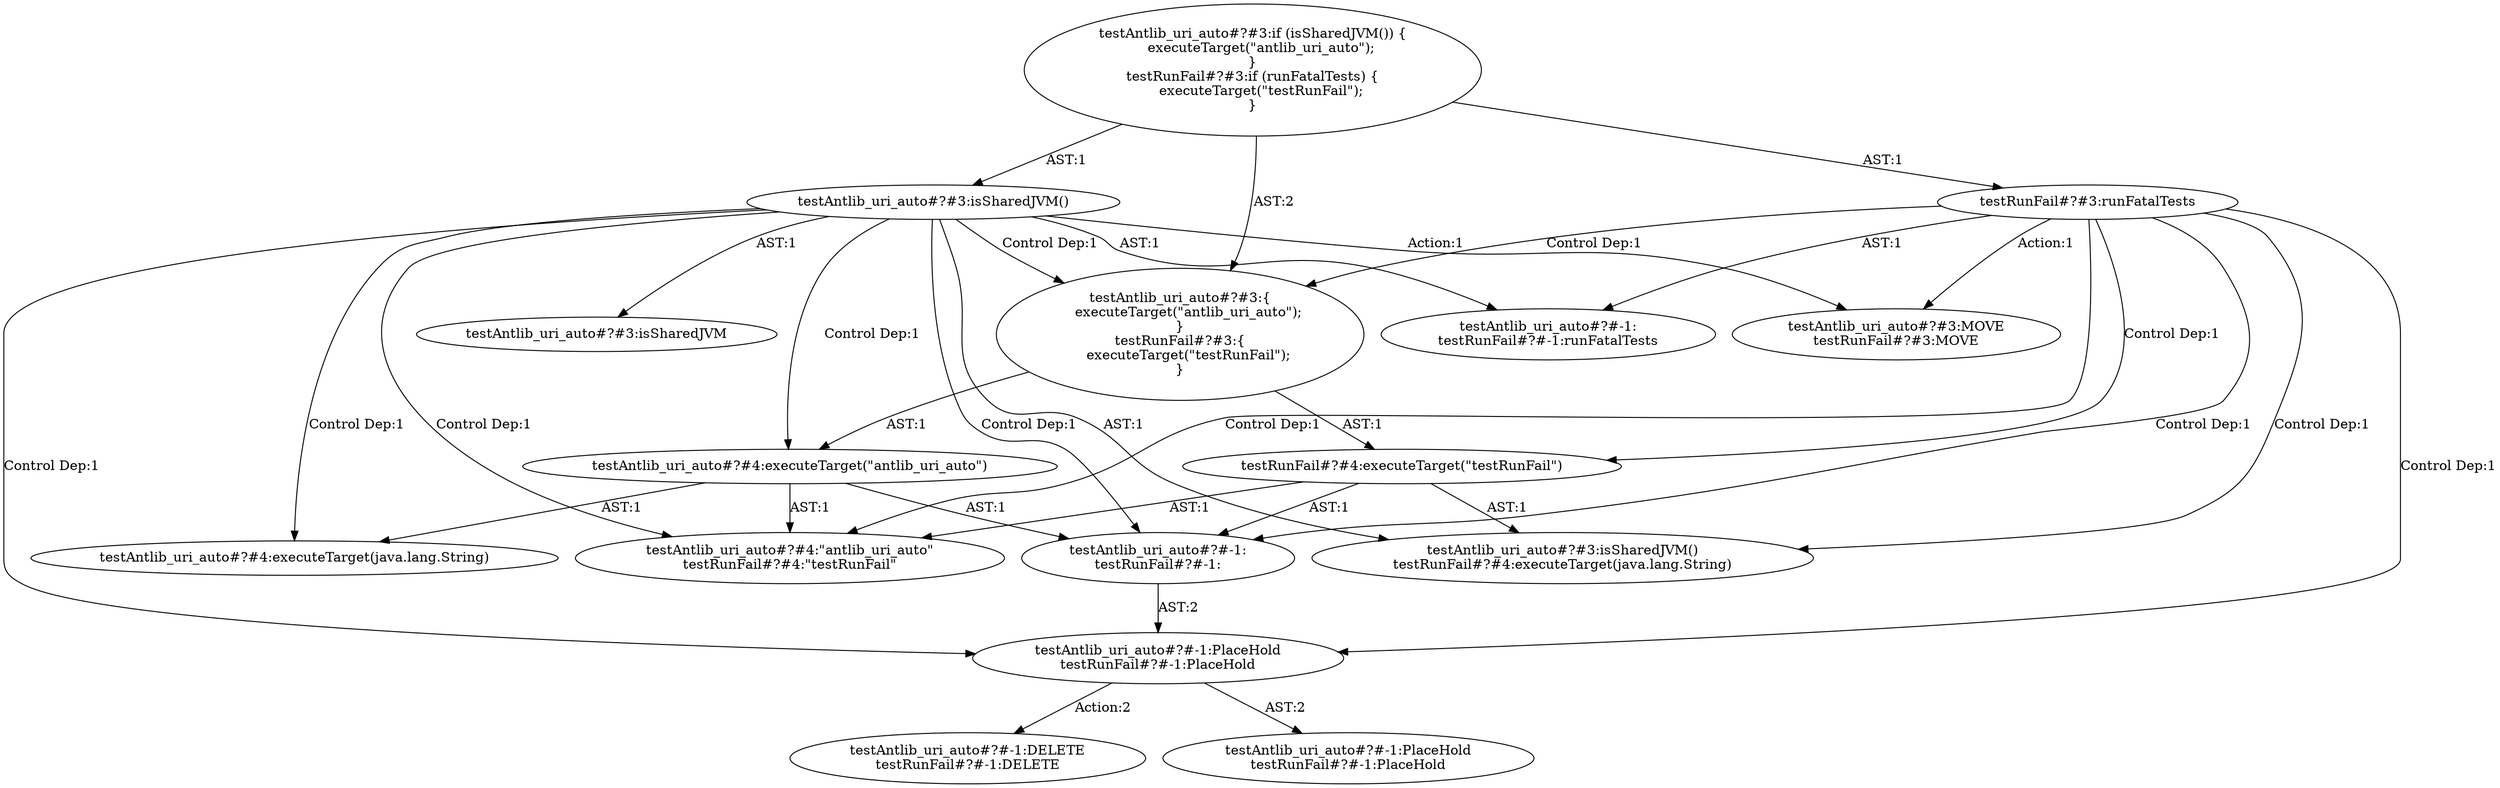 digraph "Pattern" {
0 [label="testAntlib_uri_auto#?#-1:DELETE
testRunFail#?#-1:DELETE" shape=ellipse]
1 [label="testAntlib_uri_auto#?#-1:PlaceHold
testRunFail#?#-1:PlaceHold" shape=ellipse]
2 [label="testAntlib_uri_auto#?#3:isSharedJVM()" shape=ellipse]
3 [label="testAntlib_uri_auto#?#3:if (isSharedJVM()) \{
    executeTarget(\"antlib_uri_auto\");
\}
testRunFail#?#3:if (runFatalTests) \{
    executeTarget(\"testRunFail\");
\}" shape=ellipse]
4 [label="testAntlib_uri_auto#?#3:isSharedJVM" shape=ellipse]
5 [label="testAntlib_uri_auto#?#-1:
testRunFail#?#-1:runFatalTests" shape=ellipse]
6 [label="testAntlib_uri_auto#?#3:isSharedJVM()
testRunFail#?#4:executeTarget(java.lang.String)" shape=ellipse]
7 [label="testAntlib_uri_auto#?#3:\{
    executeTarget(\"antlib_uri_auto\");
\}
testRunFail#?#3:\{
    executeTarget(\"testRunFail\");
\}" shape=ellipse]
8 [label="testAntlib_uri_auto#?#4:executeTarget(\"antlib_uri_auto\")" shape=ellipse]
9 [label="testAntlib_uri_auto#?#4:executeTarget(java.lang.String)" shape=ellipse]
10 [label="testAntlib_uri_auto#?#-1:
testRunFail#?#-1:" shape=ellipse]
11 [label="testAntlib_uri_auto#?#4:\"antlib_uri_auto\"
testRunFail#?#4:\"testRunFail\"" shape=ellipse]
12 [label="testAntlib_uri_auto#?#3:MOVE
testRunFail#?#3:MOVE" shape=ellipse]
13 [label="testAntlib_uri_auto#?#-1:PlaceHold
testRunFail#?#-1:PlaceHold" shape=ellipse]
14 [label="testRunFail#?#4:executeTarget(\"testRunFail\")" shape=ellipse]
15 [label="testRunFail#?#3:runFatalTests" shape=ellipse]
1 -> 0 [label="Action:2"];
1 -> 13 [label="AST:2"];
2 -> 1 [label="Control Dep:1"];
2 -> 4 [label="AST:1"];
2 -> 5 [label="AST:1"];
2 -> 6 [label="AST:1"];
2 -> 7 [label="Control Dep:1"];
2 -> 8 [label="Control Dep:1"];
2 -> 9 [label="Control Dep:1"];
2 -> 10 [label="Control Dep:1"];
2 -> 11 [label="Control Dep:1"];
2 -> 12 [label="Action:1"];
3 -> 2 [label="AST:1"];
3 -> 7 [label="AST:2"];
3 -> 15 [label="AST:1"];
7 -> 8 [label="AST:1"];
7 -> 14 [label="AST:1"];
8 -> 10 [label="AST:1"];
8 -> 9 [label="AST:1"];
8 -> 11 [label="AST:1"];
10 -> 1 [label="AST:2"];
14 -> 10 [label="AST:1"];
14 -> 6 [label="AST:1"];
14 -> 11 [label="AST:1"];
15 -> 14 [label="Control Dep:1"];
15 -> 5 [label="AST:1"];
15 -> 7 [label="Control Dep:1"];
15 -> 6 [label="Control Dep:1"];
15 -> 10 [label="Control Dep:1"];
15 -> 1 [label="Control Dep:1"];
15 -> 11 [label="Control Dep:1"];
15 -> 12 [label="Action:1"];
}